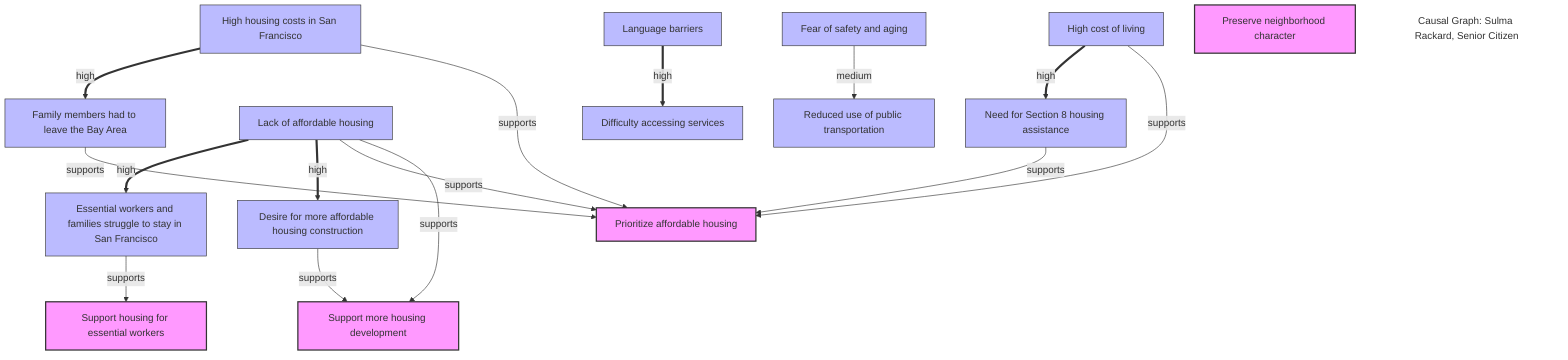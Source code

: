 graph TD;
    n0["High housing costs in San Francisco"]:::factorNode;
    n1["Family members had to leave the Bay Area"]:::factorNode;
    n2["Lack of affordable housing"]:::factorNode;
    n3["Essential workers and families struggle to stay in San Francisco"]:::factorNode;
    n4["Language barriers"]:::factorNode;
    n5["Difficulty accessing services"]:::factorNode;
    n6["Fear of safety and aging"]:::factorNode;
    n7["Reduced use of public transportation"]:::factorNode;
    n8["High cost of living"]:::factorNode;
    n9["Need for Section 8 housing assistance"]:::factorNode;
    n10["Desire for more affordable housing construction"]:::factorNode;
    n11["Support more housing development"]:::stanceNode;
    n12["Preserve neighborhood character"]:::stanceNode;
    n13["Prioritize affordable housing"]:::stanceNode;
    n14["Support housing for essential workers"]:::stanceNode;
    n0 ==>|high| n1;
    n0 -->|supports| n13;
    n1 -->|supports| n13;
    n2 ==>|high| n3;
    n2 ==>|high| n10;
    n2 -->|supports| n13;
    n2 -->|supports| n11;
    n3 -->|supports| n14;
    n4 ==>|high| n5;
    n6 -->|medium| n7;
    n8 ==>|high| n9;
    n8 -->|supports| n13;
    n9 -->|supports| n13;
    n10 -->|supports| n11;
    classDef stanceNode fill:#f9f,stroke:#333,stroke-width:2px;
    classDef factorNode fill:#bbf,stroke:#333,stroke-width:1px;
    title["Causal Graph: Sulma Rackard, Senior Citizen"]:::title;
    classDef title fill:none,stroke:none;